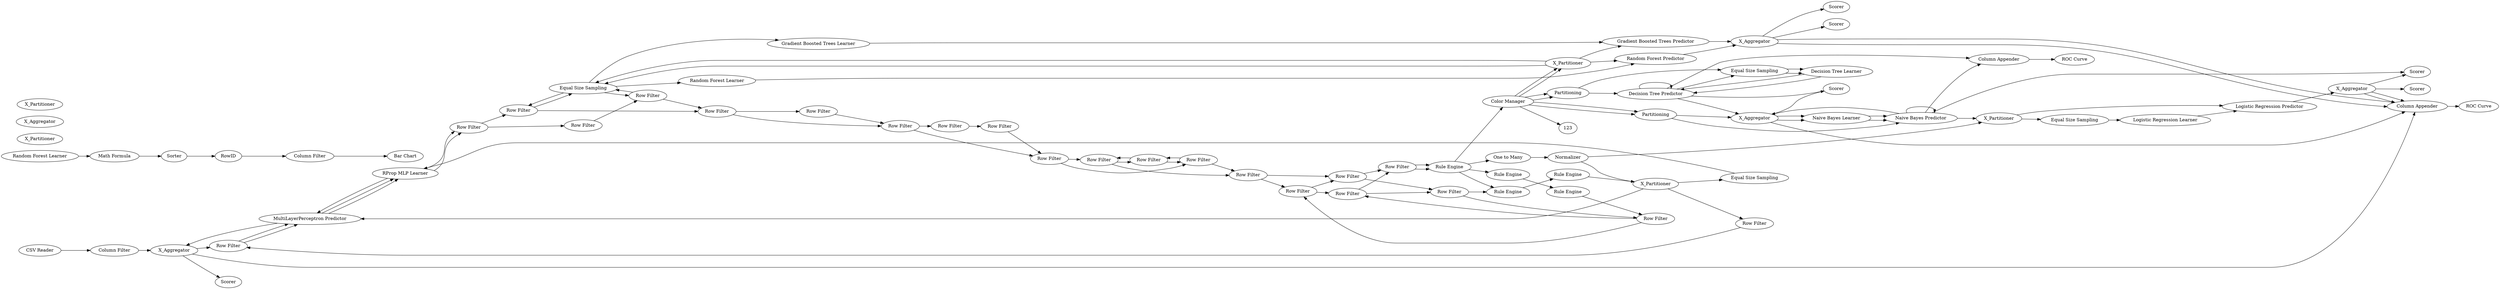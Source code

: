 digraph {
	13 [label="Column Filter"]
	27 [label="CSV Reader"]
	55 [label="Data Explorer"]
	56 [label="String To Number"]
	28 [label="Rule Engine"]
	31 [label="Rule Engine"]
	32 [label="Rule Engine"]
	33 [label="Rule Engine"]
	34 [label="Rule Engine"]
	36 [label="Rule Engine"]
	37 [label="Rule Engine"]
	38 [label="Rule Engine"]
	39 [label="Rule Engine"]
	40 [label="Rule Engine"]
	44 [label="Rule Engine"]
	45 [label="Rule Engine"]
	46 [label="Rule Engine"]
	47 [label="Rule Engine"]
	48 [label="Rule Engine"]
	49 [label="Rule Engine"]
	50 [label="Rule Engine"]
	51 [label="Rule Engine"]
	52 [label="Rule Engine"]
	53 [label="Rule Engine"]
	54 [label="Rule Engine"]
	55 [label="Rule Engine"]
	56 [label="Rule Engine"]
	57 [label="Rule Engine"]
	58 [label="Rule Engine"]
	59 [label="Rule Engine"]
	29 [label="Row Filter"]
	30 [label="Row Filter"]
	31 [label="Row Filter"]
	32 [label="Row Filter"]
	33 [label="Row Filter"]
	34 [label="Row Filter"]
	35 [label="Row Filter"]
	36 [label="Row Filter"]
	37 [label="Row Filter"]
	38 [label="Row Filter"]
	39 [label="Row Filter"]
	40 [label="Row Filter"]
	41 [label="Row Filter"]
	42 [label="Row Filter"]
	43 [label="Row Filter"]
	44 [label="Row Filter"]
	45 [label="Row Filter"]
	46 [label="Row Filter"]
	47 [label="Row Filter"]
	48 [label="Row Filter"]
	49 [label="Row Filter"]
	50 [label="Row Filter"]
	51 [label="Row Filter"]
	52 [label="Row Filter"]
	53 [label="Row Filter"]
	54 [label="Row Filter"]
	93 [label="ROC Curve"]
	94 [label="Column Appender"]
	100 [label="ROC Curve"]
	102 [label="Column Appender"]
	118 [label="One to Many"]
	6 [label="Random Forest Learner"]
	10 [label="Math Formula"]
	11 [label=Sorter]
	12 [label="Bar Chart"]
	14 [label="Column Filter"]
	15 [label=RowID]
	16 [label="Random Forest Learner"]
	17 [label="Random Forest Predictor"]
	18 [label=X_Partitioner]
	19 [label=X_Aggregator]
	37 [label="Equal Size Sampling"]
	126 [label=Scorer]
	18 [label=X_Partitioner]
	19 [label=X_Aggregator]
	20 [label="Gradient Boosted Trees Learner"]
	21 [label="Gradient Boosted Trees Predictor"]
	37 [label="Equal Size Sampling"]
	127 [label=Scorer]
	128 [label=Normalizer]
	80 [label=Partitioning]
	81 [label="Decision Tree Learner"]
	82 [label="Decision Tree Predictor"]
	83 [label=Scorer]
	131 [label="Equal Size Sampling"]
	84 [label=Partitioning]
	87 [label="Naive Bayes Learner"]
	88 [label="Naive Bayes Predictor"]
	89 [label=Scorer]
	133 [label="Equal Size Sampling"]
	112 [label=X_Aggregator]
	113 [label="Logistic Regression Learner"]
	114 [label="Logistic Regression Predictor"]
	115 [label=Scorer]
	116 [label="Equal Size Sampling"]
	117 [label=X_Partitioner]
	25 [label=Scorer]
	26 [label="Equal Size Sampling"]
	28 [label=X_Aggregator]
	29 [label=X_Partitioner]
	32 [label="MultiLayerPerceptron Predictor"]
	33 [label="RProp MLP Learner"]
	87 [label="Naive Bayes Learner"]
	88 [label="Naive Bayes Predictor"]
	89 [label=Scorer]
	133 [label="Equal Size Sampling"]
	134 [label=X_Partitioner]
	135 [label=X_Aggregator]
	81 [label="Decision Tree Learner"]
	82 [label="Decision Tree Predictor"]
	83 [label=Scorer]
	131 [label="Equal Size Sampling"]
	132 [label=X_Partitioner]
	133 [label=X_Aggregator]
	140 [label="Color Manager"]
	28 -> 31
	31 -> 32
	32 -> 33
	33 -> 34
	34 -> 36
	36 -> 37
	37 -> 38
	38 -> 39
	39 -> 40
	40 -> 44
	44 -> 45
	45 -> 46
	46 -> 47
	47 -> 48
	48 -> 52
	49 -> 50
	50 -> 51
	51 -> 53
	52 -> 54
	53 -> 55
	54 -> 56
	55 -> 59
	56 -> 57
	57 -> 58
	58 -> 49
	29 -> 30
	30 -> 31
	31 -> 32
	32 -> 33
	33 -> 34
	34 -> 35
	35 -> 38
	36 -> 39
	37 -> 36
	38 -> 37
	39 -> 43
	40 -> 41
	41 -> 42
	42 -> 44
	43 -> 40
	44 -> 47
	45 -> 48
	46 -> 45
	47 -> 46
	48 -> 50
	49 -> 51
	50 -> 52
	51 -> 54
	52 -> 53
	53 -> 49
	6 -> 10
	10 -> 11
	11 -> 15
	14 -> 12
	15 -> 14
	16 -> 17
	17 -> 19
	18 -> 17
	18 -> 37
	19 -> 126
	37 -> 16
	18 -> 21
	18 -> 37
	19 -> 127
	20 -> 21
	21 -> 19
	37 -> 20
	80 -> 82
	80 -> 131
	81 -> 82
	82 -> 83
	131 -> 81
	84 -> 133
	84 -> 88
	87 -> 88
	88 -> 89
	133 -> 87
	112 -> 115
	113 -> 114
	114 -> 112
	116 -> 113
	117 -> 116
	117 -> 114
	26 -> 33
	28 -> 25
	29 -> 26
	29 -> 32
	32 -> 28
	33 -> 32
	87 -> 88
	88 -> 117
	133 -> 87
	88 -> 133
	88 -> 88
	112 -> 89
	81 -> 82
	82 -> 133
	131 -> 81
	82 -> 82
	82 -> 131
	133 -> 83
	13 -> 28
	27 -> 13
	56 -> 118
	56 -> 55
	56 -> 140
	59 -> 29
	54 -> 56
	94 -> 93
	102 -> 100
	118 -> 128
	19 -> 102
	19 -> 102
	128 -> 117
	128 -> 29
	82 -> 94
	88 -> 94
	112 -> 102
	28 -> 102
	112 -> 102
	133 -> 102
	140 -> 84
	140 -> 80
	140 -> 80
	140 -> 84
	140 -> 18
	140 -> 18
	140 -> 123
	rankdir=LR
}
